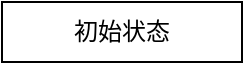 <mxfile version="10.3.5" type="github"><diagram id="W6Y9eIPuN1CUzbKv96vU" name="Page-1"><mxGraphModel dx="840" dy="462" grid="1" gridSize="10" guides="1" tooltips="1" connect="1" arrows="1" fold="1" page="1" pageScale="1" pageWidth="827" pageHeight="1169" math="0" shadow="0"><root><mxCell id="0"/><mxCell id="1" parent="0"/><mxCell id="66fY28CiwXZmnQMeY5bw-1" value="初始状态" style="rounded=0;whiteSpace=wrap;html=1;" vertex="1" parent="1"><mxGeometry x="60" y="70" width="120" height="30" as="geometry"/></mxCell></root></mxGraphModel></diagram></mxfile>